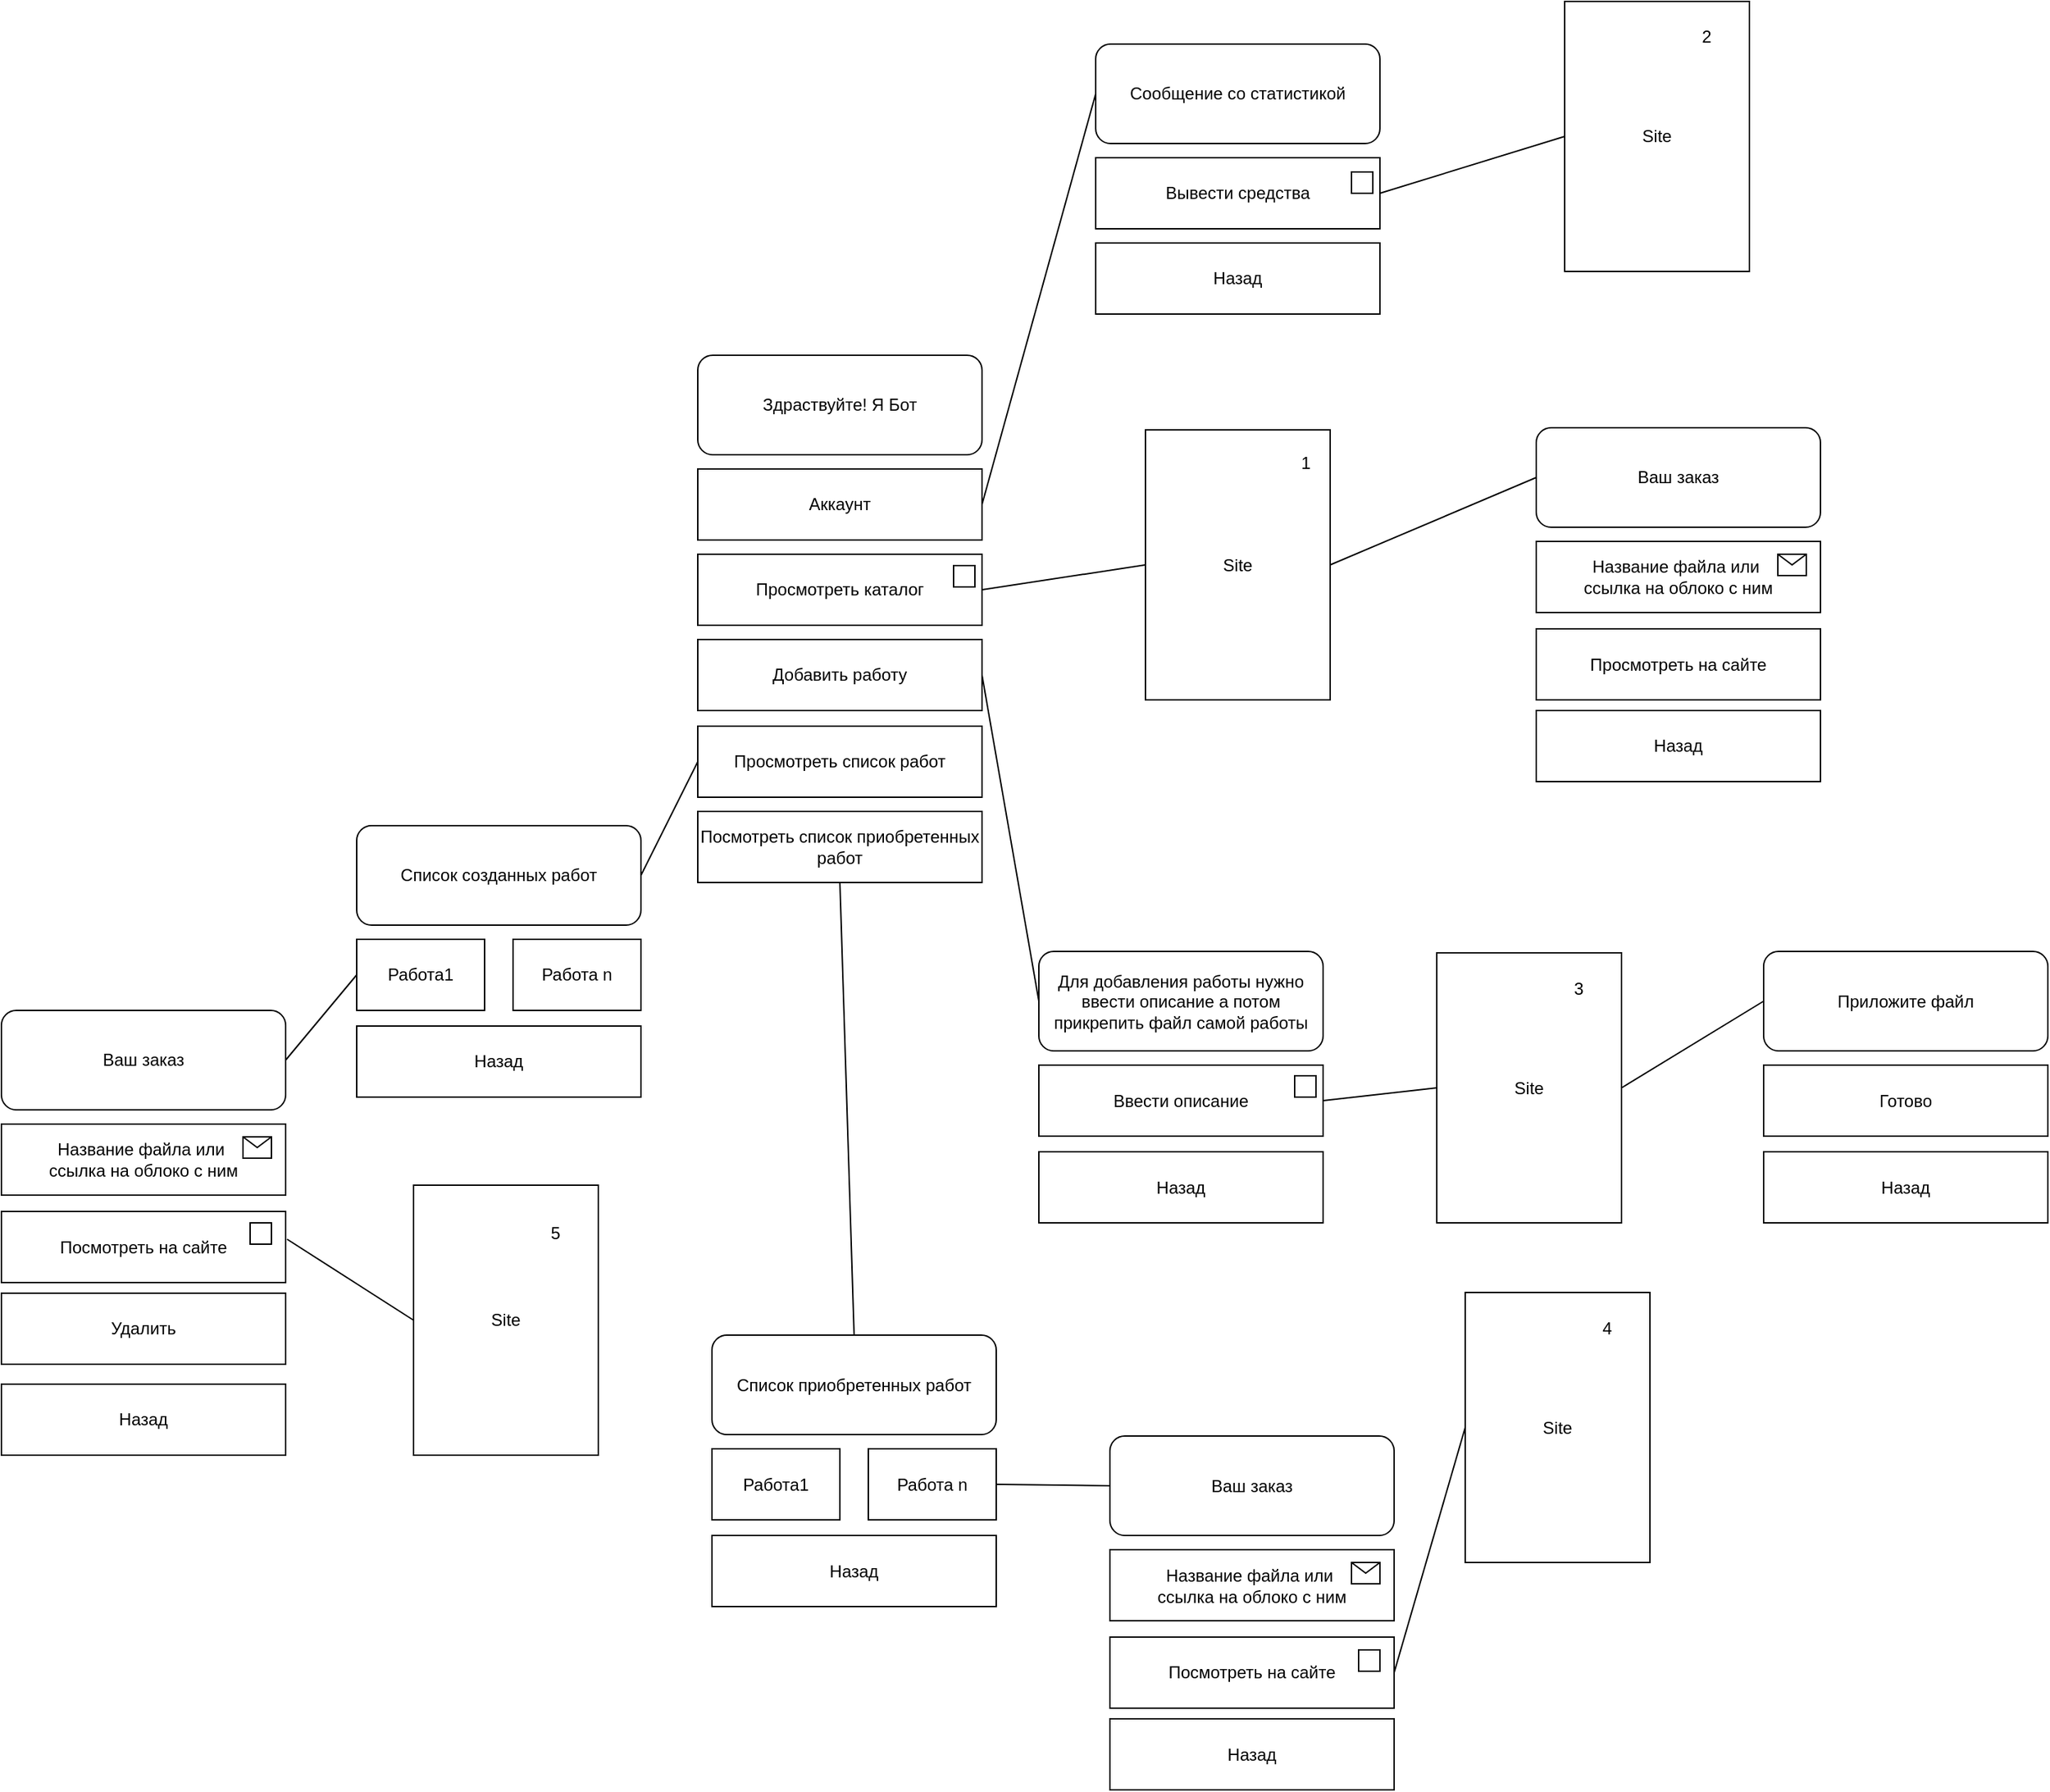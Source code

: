 <mxfile version="20.8.16" type="device"><diagram name="Страница 1" id="390eZxrzat1PsbF7o67I"><mxGraphModel dx="1418" dy="820" grid="1" gridSize="10" guides="1" tooltips="1" connect="1" arrows="1" fold="1" page="1" pageScale="1" pageWidth="2336" pageHeight="1654" math="0" shadow="0"><root><mxCell id="0"/><mxCell id="1" parent="0"/><mxCell id="NE-Kd8gBVw_xMSLPJmwS-1" value="Аккаунт" style="rounded=0;whiteSpace=wrap;html=1;" parent="1" vertex="1"><mxGeometry x="730" y="509" width="200" height="50" as="geometry"/></mxCell><mxCell id="NE-Kd8gBVw_xMSLPJmwS-2" value="Здраствуйте! Я Бот" style="rounded=1;whiteSpace=wrap;html=1;" parent="1" vertex="1"><mxGeometry x="730" y="429" width="200" height="70" as="geometry"/></mxCell><mxCell id="NE-Kd8gBVw_xMSLPJmwS-4" value="Просмотреть каталог" style="rounded=0;whiteSpace=wrap;html=1;" parent="1" vertex="1"><mxGeometry x="730" y="569" width="200" height="50" as="geometry"/></mxCell><mxCell id="NE-Kd8gBVw_xMSLPJmwS-5" value="Добавить работу" style="rounded=0;whiteSpace=wrap;html=1;" parent="1" vertex="1"><mxGeometry x="730" y="629" width="200" height="50" as="geometry"/></mxCell><mxCell id="NE-Kd8gBVw_xMSLPJmwS-8" value="Назад" style="rounded=0;whiteSpace=wrap;html=1;" parent="1" vertex="1"><mxGeometry x="1010" y="350" width="200" height="50" as="geometry"/></mxCell><mxCell id="NE-Kd8gBVw_xMSLPJmwS-9" value="Сообщение со статистикой" style="rounded=1;whiteSpace=wrap;html=1;" parent="1" vertex="1"><mxGeometry x="1010" y="210" width="200" height="70" as="geometry"/></mxCell><mxCell id="NE-Kd8gBVw_xMSLPJmwS-10" value="" style="endArrow=none;html=1;rounded=0;exitX=1;exitY=0.5;exitDx=0;exitDy=0;entryX=0;entryY=0.5;entryDx=0;entryDy=0;" parent="1" source="NE-Kd8gBVw_xMSLPJmwS-1" target="NE-Kd8gBVw_xMSLPJmwS-9" edge="1"><mxGeometry width="50" height="50" relative="1" as="geometry"><mxPoint x="1060" y="520" as="sourcePoint"/><mxPoint x="1110" y="470" as="targetPoint"/></mxGeometry></mxCell><mxCell id="NE-Kd8gBVw_xMSLPJmwS-11" value="" style="whiteSpace=wrap;html=1;aspect=fixed;" parent="1" vertex="1"><mxGeometry x="910" y="577" width="15" height="15" as="geometry"/></mxCell><mxCell id="NE-Kd8gBVw_xMSLPJmwS-13" value="Ввести описание" style="rounded=0;whiteSpace=wrap;html=1;" parent="1" vertex="1"><mxGeometry x="970" y="928.5" width="200" height="50" as="geometry"/></mxCell><mxCell id="NE-Kd8gBVw_xMSLPJmwS-14" value="Для добавления работы нужно ввести описание а потом прикрепить файл самой работы" style="rounded=1;whiteSpace=wrap;html=1;" parent="1" vertex="1"><mxGeometry x="970" y="848.5" width="200" height="70" as="geometry"/></mxCell><mxCell id="NE-Kd8gBVw_xMSLPJmwS-15" value="" style="whiteSpace=wrap;html=1;aspect=fixed;" parent="1" vertex="1"><mxGeometry x="1150" y="936" width="15" height="15" as="geometry"/></mxCell><mxCell id="NE-Kd8gBVw_xMSLPJmwS-16" value="Site" style="rounded=0;whiteSpace=wrap;html=1;" parent="1" vertex="1"><mxGeometry x="1250" y="849.5" width="130" height="190" as="geometry"/></mxCell><mxCell id="NE-Kd8gBVw_xMSLPJmwS-17" value="Назад" style="rounded=0;whiteSpace=wrap;html=1;" parent="1" vertex="1"><mxGeometry x="970" y="989.5" width="200" height="50" as="geometry"/></mxCell><mxCell id="NE-Kd8gBVw_xMSLPJmwS-20" value="Приложите файл" style="rounded=1;whiteSpace=wrap;html=1;" parent="1" vertex="1"><mxGeometry x="1480" y="848.5" width="200" height="70" as="geometry"/></mxCell><mxCell id="NE-Kd8gBVw_xMSLPJmwS-22" value="Назад" style="rounded=0;whiteSpace=wrap;html=1;" parent="1" vertex="1"><mxGeometry x="1480" y="989.5" width="200" height="50" as="geometry"/></mxCell><mxCell id="NE-Kd8gBVw_xMSLPJmwS-23" value="Готово" style="rounded=0;whiteSpace=wrap;html=1;" parent="1" vertex="1"><mxGeometry x="1480" y="928.5" width="200" height="50" as="geometry"/></mxCell><mxCell id="NE-Kd8gBVw_xMSLPJmwS-24" value="" style="endArrow=none;html=1;rounded=0;exitX=1;exitY=0.5;exitDx=0;exitDy=0;entryX=0;entryY=0.5;entryDx=0;entryDy=0;" parent="1" source="NE-Kd8gBVw_xMSLPJmwS-13" target="NE-Kd8gBVw_xMSLPJmwS-16" edge="1"><mxGeometry width="50" height="50" relative="1" as="geometry"><mxPoint x="1280" y="969.5" as="sourcePoint"/><mxPoint x="1330" y="919.5" as="targetPoint"/></mxGeometry></mxCell><mxCell id="NE-Kd8gBVw_xMSLPJmwS-25" value="" style="endArrow=none;html=1;rounded=0;exitX=1;exitY=0.5;exitDx=0;exitDy=0;entryX=0;entryY=0.5;entryDx=0;entryDy=0;" parent="1" source="NE-Kd8gBVw_xMSLPJmwS-16" target="NE-Kd8gBVw_xMSLPJmwS-20" edge="1"><mxGeometry width="50" height="50" relative="1" as="geometry"><mxPoint x="1450" y="1039.5" as="sourcePoint"/><mxPoint x="1500" y="989.5" as="targetPoint"/></mxGeometry></mxCell><mxCell id="NE-Kd8gBVw_xMSLPJmwS-26" value="" style="endArrow=none;html=1;rounded=0;exitX=1;exitY=0.5;exitDx=0;exitDy=0;entryX=0;entryY=0.5;entryDx=0;entryDy=0;" parent="1" source="NE-Kd8gBVw_xMSLPJmwS-5" target="NE-Kd8gBVw_xMSLPJmwS-14" edge="1"><mxGeometry width="50" height="50" relative="1" as="geometry"><mxPoint x="1040" y="930" as="sourcePoint"/><mxPoint x="1090" y="880" as="targetPoint"/></mxGeometry></mxCell><mxCell id="NE-Kd8gBVw_xMSLPJmwS-27" value="Site" style="rounded=0;whiteSpace=wrap;html=1;" parent="1" vertex="1"><mxGeometry x="1045" y="481.5" width="130" height="190" as="geometry"/></mxCell><mxCell id="NE-Kd8gBVw_xMSLPJmwS-28" value="Ваш заказ" style="rounded=1;whiteSpace=wrap;html=1;" parent="1" vertex="1"><mxGeometry x="1320" y="480" width="200" height="70" as="geometry"/></mxCell><mxCell id="NE-Kd8gBVw_xMSLPJmwS-30" value="Название файла или&amp;nbsp;&lt;br&gt;ссылка на облоко с ним" style="rounded=0;whiteSpace=wrap;html=1;" parent="1" vertex="1"><mxGeometry x="1320" y="560" width="200" height="50" as="geometry"/></mxCell><mxCell id="NE-Kd8gBVw_xMSLPJmwS-31" value="" style="shape=message;html=1;html=1;outlineConnect=0;labelPosition=center;verticalLabelPosition=bottom;align=center;verticalAlign=top;" parent="1" vertex="1"><mxGeometry x="1490" y="569" width="20" height="15" as="geometry"/></mxCell><mxCell id="NE-Kd8gBVw_xMSLPJmwS-32" value="Назад" style="rounded=0;whiteSpace=wrap;html=1;" parent="1" vertex="1"><mxGeometry x="1320" y="679" width="200" height="50" as="geometry"/></mxCell><mxCell id="NE-Kd8gBVw_xMSLPJmwS-34" value="Посмотреть список приобретенных работ" style="rounded=0;whiteSpace=wrap;html=1;" parent="1" vertex="1"><mxGeometry x="730" y="750" width="200" height="50" as="geometry"/></mxCell><mxCell id="NE-Kd8gBVw_xMSLPJmwS-35" value="" style="endArrow=none;html=1;rounded=0;exitX=1;exitY=0.5;exitDx=0;exitDy=0;entryX=0;entryY=0.5;entryDx=0;entryDy=0;" parent="1" source="NE-Kd8gBVw_xMSLPJmwS-4" target="NE-Kd8gBVw_xMSLPJmwS-27" edge="1"><mxGeometry width="50" height="50" relative="1" as="geometry"><mxPoint x="740" y="940" as="sourcePoint"/><mxPoint x="790" y="890" as="targetPoint"/></mxGeometry></mxCell><mxCell id="NE-Kd8gBVw_xMSLPJmwS-36" value="" style="endArrow=none;html=1;rounded=0;exitX=1;exitY=0.5;exitDx=0;exitDy=0;entryX=0;entryY=0.5;entryDx=0;entryDy=0;" parent="1" source="NE-Kd8gBVw_xMSLPJmwS-27" target="NE-Kd8gBVw_xMSLPJmwS-28" edge="1"><mxGeometry width="50" height="50" relative="1" as="geometry"><mxPoint x="1210" y="720" as="sourcePoint"/><mxPoint x="1260" y="670" as="targetPoint"/></mxGeometry></mxCell><mxCell id="NE-Kd8gBVw_xMSLPJmwS-37" value="Вывести средства" style="rounded=0;whiteSpace=wrap;html=1;" parent="1" vertex="1"><mxGeometry x="1010" y="290" width="200" height="50" as="geometry"/></mxCell><mxCell id="NE-Kd8gBVw_xMSLPJmwS-38" value="" style="whiteSpace=wrap;html=1;aspect=fixed;" parent="1" vertex="1"><mxGeometry x="1190" y="300" width="15" height="15" as="geometry"/></mxCell><mxCell id="NE-Kd8gBVw_xMSLPJmwS-39" value="Site" style="rounded=0;whiteSpace=wrap;html=1;" parent="1" vertex="1"><mxGeometry x="1340" y="180" width="130" height="190" as="geometry"/></mxCell><mxCell id="NE-Kd8gBVw_xMSLPJmwS-40" value="" style="endArrow=none;html=1;rounded=0;exitX=1;exitY=0.5;exitDx=0;exitDy=0;entryX=0;entryY=0.5;entryDx=0;entryDy=0;" parent="1" source="NE-Kd8gBVw_xMSLPJmwS-37" target="NE-Kd8gBVw_xMSLPJmwS-39" edge="1"><mxGeometry width="50" height="50" relative="1" as="geometry"><mxPoint x="1240" y="450" as="sourcePoint"/><mxPoint x="1290" y="400" as="targetPoint"/></mxGeometry></mxCell><mxCell id="NE-Kd8gBVw_xMSLPJmwS-41" value="Список приобретенных работ" style="rounded=1;whiteSpace=wrap;html=1;" parent="1" vertex="1"><mxGeometry x="740" y="1118.5" width="200" height="70" as="geometry"/></mxCell><mxCell id="NE-Kd8gBVw_xMSLPJmwS-42" value="Назад" style="rounded=0;whiteSpace=wrap;html=1;" parent="1" vertex="1"><mxGeometry x="740" y="1259.5" width="200" height="50" as="geometry"/></mxCell><mxCell id="NE-Kd8gBVw_xMSLPJmwS-43" value="Работа1" style="rounded=0;whiteSpace=wrap;html=1;" parent="1" vertex="1"><mxGeometry x="740" y="1198.5" width="90" height="50" as="geometry"/></mxCell><mxCell id="NE-Kd8gBVw_xMSLPJmwS-44" value="Работа n" style="rounded=0;whiteSpace=wrap;html=1;" parent="1" vertex="1"><mxGeometry x="850" y="1198.5" width="90" height="50" as="geometry"/></mxCell><mxCell id="NE-Kd8gBVw_xMSLPJmwS-45" value="Просмотреть на сайте" style="rounded=0;whiteSpace=wrap;html=1;" parent="1" vertex="1"><mxGeometry x="1320" y="621.5" width="200" height="50" as="geometry"/></mxCell><mxCell id="NE-Kd8gBVw_xMSLPJmwS-46" value="Ваш заказ" style="rounded=1;whiteSpace=wrap;html=1;" parent="1" vertex="1"><mxGeometry x="1020" y="1189.5" width="200" height="70" as="geometry"/></mxCell><mxCell id="NE-Kd8gBVw_xMSLPJmwS-47" value="Название файла или&amp;nbsp;&lt;br&gt;ссылка на облоко с ним" style="rounded=0;whiteSpace=wrap;html=1;" parent="1" vertex="1"><mxGeometry x="1020" y="1269.5" width="200" height="50" as="geometry"/></mxCell><mxCell id="NE-Kd8gBVw_xMSLPJmwS-48" value="" style="shape=message;html=1;html=1;outlineConnect=0;labelPosition=center;verticalLabelPosition=bottom;align=center;verticalAlign=top;" parent="1" vertex="1"><mxGeometry x="1190" y="1278.5" width="20" height="15" as="geometry"/></mxCell><mxCell id="NE-Kd8gBVw_xMSLPJmwS-49" value="Назад" style="rounded=0;whiteSpace=wrap;html=1;" parent="1" vertex="1"><mxGeometry x="1020" y="1388.5" width="200" height="50" as="geometry"/></mxCell><mxCell id="NE-Kd8gBVw_xMSLPJmwS-50" value="Посмотреть на сайте" style="rounded=0;whiteSpace=wrap;html=1;" parent="1" vertex="1"><mxGeometry x="1020" y="1331" width="200" height="50" as="geometry"/></mxCell><mxCell id="NE-Kd8gBVw_xMSLPJmwS-51" value="" style="endArrow=none;html=1;rounded=0;exitX=1;exitY=0.5;exitDx=0;exitDy=0;entryX=0;entryY=0.5;entryDx=0;entryDy=0;" parent="1" source="NE-Kd8gBVw_xMSLPJmwS-44" target="NE-Kd8gBVw_xMSLPJmwS-46" edge="1"><mxGeometry width="50" height="50" relative="1" as="geometry"><mxPoint x="860" y="1358.5" as="sourcePoint"/><mxPoint x="910" y="1308.5" as="targetPoint"/></mxGeometry></mxCell><mxCell id="NE-Kd8gBVw_xMSLPJmwS-52" value="" style="endArrow=none;html=1;rounded=0;entryX=0.5;entryY=1;entryDx=0;entryDy=0;exitX=0.5;exitY=0;exitDx=0;exitDy=0;" parent="1" source="NE-Kd8gBVw_xMSLPJmwS-41" target="NE-Kd8gBVw_xMSLPJmwS-34" edge="1"><mxGeometry width="50" height="50" relative="1" as="geometry"><mxPoint x="640" y="958.5" as="sourcePoint"/><mxPoint x="690" y="908.5" as="targetPoint"/></mxGeometry></mxCell><mxCell id="NE-Kd8gBVw_xMSLPJmwS-53" value="Список созданных работ" style="rounded=1;whiteSpace=wrap;html=1;" parent="1" vertex="1"><mxGeometry x="490" y="760" width="200" height="70" as="geometry"/></mxCell><mxCell id="NE-Kd8gBVw_xMSLPJmwS-54" value="Назад" style="rounded=0;whiteSpace=wrap;html=1;" parent="1" vertex="1"><mxGeometry x="490" y="901" width="200" height="50" as="geometry"/></mxCell><mxCell id="NE-Kd8gBVw_xMSLPJmwS-55" value="Работа1" style="rounded=0;whiteSpace=wrap;html=1;" parent="1" vertex="1"><mxGeometry x="490" y="840" width="90" height="50" as="geometry"/></mxCell><mxCell id="NE-Kd8gBVw_xMSLPJmwS-56" value="Работа n" style="rounded=0;whiteSpace=wrap;html=1;" parent="1" vertex="1"><mxGeometry x="600" y="840" width="90" height="50" as="geometry"/></mxCell><mxCell id="NE-Kd8gBVw_xMSLPJmwS-57" value="Ваш заказ" style="rounded=1;whiteSpace=wrap;html=1;" parent="1" vertex="1"><mxGeometry x="240" y="890" width="200" height="70" as="geometry"/></mxCell><mxCell id="NE-Kd8gBVw_xMSLPJmwS-58" value="Название файла или&amp;nbsp;&lt;br&gt;ссылка на облоко с ним" style="rounded=0;whiteSpace=wrap;html=1;" parent="1" vertex="1"><mxGeometry x="240" y="970" width="200" height="50" as="geometry"/></mxCell><mxCell id="NE-Kd8gBVw_xMSLPJmwS-59" value="" style="shape=message;html=1;html=1;outlineConnect=0;labelPosition=center;verticalLabelPosition=bottom;align=center;verticalAlign=top;" parent="1" vertex="1"><mxGeometry x="410" y="979" width="20" height="15" as="geometry"/></mxCell><mxCell id="NE-Kd8gBVw_xMSLPJmwS-60" value="Удалить" style="rounded=0;whiteSpace=wrap;html=1;" parent="1" vertex="1"><mxGeometry x="240" y="1089" width="200" height="50" as="geometry"/></mxCell><mxCell id="NE-Kd8gBVw_xMSLPJmwS-61" value="Посмотреть на сайте" style="rounded=0;whiteSpace=wrap;html=1;" parent="1" vertex="1"><mxGeometry x="240" y="1031.5" width="200" height="50" as="geometry"/></mxCell><mxCell id="NE-Kd8gBVw_xMSLPJmwS-62" value="Назад" style="rounded=0;whiteSpace=wrap;html=1;" parent="1" vertex="1"><mxGeometry x="240" y="1153" width="200" height="50" as="geometry"/></mxCell><mxCell id="NE-Kd8gBVw_xMSLPJmwS-63" value="" style="endArrow=none;html=1;rounded=0;entryX=0;entryY=0.5;entryDx=0;entryDy=0;exitX=1;exitY=0.5;exitDx=0;exitDy=0;" parent="1" source="NE-Kd8gBVw_xMSLPJmwS-57" target="NE-Kd8gBVw_xMSLPJmwS-55" edge="1"><mxGeometry width="50" height="50" relative="1" as="geometry"><mxPoint x="490" y="1068.5" as="sourcePoint"/><mxPoint x="540" y="1018.5" as="targetPoint"/></mxGeometry></mxCell><mxCell id="NE-Kd8gBVw_xMSLPJmwS-64" value="" style="endArrow=none;html=1;rounded=0;exitX=1;exitY=0.5;exitDx=0;exitDy=0;entryX=0;entryY=0.5;entryDx=0;entryDy=0;" parent="1" source="NE-Kd8gBVw_xMSLPJmwS-53" target="g9vcc_frDzCoc9vuD2az-1" edge="1"><mxGeometry width="50" height="50" relative="1" as="geometry"><mxPoint x="740" y="958.5" as="sourcePoint"/><mxPoint x="790" y="908.5" as="targetPoint"/></mxGeometry></mxCell><mxCell id="g9vcc_frDzCoc9vuD2az-1" value="Просмотреть список работ" style="rounded=0;whiteSpace=wrap;html=1;" parent="1" vertex="1"><mxGeometry x="730" y="690" width="200" height="50" as="geometry"/></mxCell><mxCell id="nZt82SgX9CC3jfWPpcbC-1" value="" style="whiteSpace=wrap;html=1;aspect=fixed;" parent="1" vertex="1"><mxGeometry x="415" y="1039.5" width="15" height="15" as="geometry"/></mxCell><mxCell id="nZt82SgX9CC3jfWPpcbC-2" value="" style="whiteSpace=wrap;html=1;aspect=fixed;" parent="1" vertex="1"><mxGeometry x="1195" y="1340" width="15" height="15" as="geometry"/></mxCell><mxCell id="nZt82SgX9CC3jfWPpcbC-3" value="Site" style="rounded=0;whiteSpace=wrap;html=1;" parent="1" vertex="1"><mxGeometry x="530" y="1013" width="130" height="190" as="geometry"/></mxCell><mxCell id="nZt82SgX9CC3jfWPpcbC-4" value="Site" style="rounded=0;whiteSpace=wrap;html=1;" parent="1" vertex="1"><mxGeometry x="1270" y="1088.5" width="130" height="190" as="geometry"/></mxCell><mxCell id="nZt82SgX9CC3jfWPpcbC-5" value="" style="endArrow=none;html=1;rounded=0;exitX=1;exitY=0.5;exitDx=0;exitDy=0;entryX=0;entryY=0.5;entryDx=0;entryDy=0;endFill=0;" parent="1" source="NE-Kd8gBVw_xMSLPJmwS-50" target="nZt82SgX9CC3jfWPpcbC-4" edge="1"><mxGeometry width="50" height="50" relative="1" as="geometry"><mxPoint x="1280" y="1380" as="sourcePoint"/><mxPoint x="1330" y="1330" as="targetPoint"/></mxGeometry></mxCell><mxCell id="nZt82SgX9CC3jfWPpcbC-6" value="" style="endArrow=none;html=1;rounded=0;exitX=1.005;exitY=0.39;exitDx=0;exitDy=0;exitPerimeter=0;entryX=0;entryY=0.5;entryDx=0;entryDy=0;endFill=0;" parent="1" source="NE-Kd8gBVw_xMSLPJmwS-61" target="nZt82SgX9CC3jfWPpcbC-3" edge="1"><mxGeometry width="50" height="50" relative="1" as="geometry"><mxPoint x="840" y="1080" as="sourcePoint"/><mxPoint x="890" y="1030" as="targetPoint"/></mxGeometry></mxCell><mxCell id="FiGKrrVdbk9qMqvWw7G0-1" value="1" style="text;html=1;strokeColor=none;fillColor=none;align=center;verticalAlign=middle;whiteSpace=wrap;rounded=0;" vertex="1" parent="1"><mxGeometry x="1128" y="490" width="60" height="30" as="geometry"/></mxCell><mxCell id="FiGKrrVdbk9qMqvWw7G0-2" value="2" style="text;html=1;strokeColor=none;fillColor=none;align=center;verticalAlign=middle;whiteSpace=wrap;rounded=0;" vertex="1" parent="1"><mxGeometry x="1410" y="190" width="60" height="30" as="geometry"/></mxCell><mxCell id="FiGKrrVdbk9qMqvWw7G0-4" value="3" style="text;html=1;strokeColor=none;fillColor=none;align=center;verticalAlign=middle;whiteSpace=wrap;rounded=0;" vertex="1" parent="1"><mxGeometry x="1320" y="860" width="60" height="30" as="geometry"/></mxCell><mxCell id="FiGKrrVdbk9qMqvWw7G0-5" value="4" style="text;html=1;strokeColor=none;fillColor=none;align=center;verticalAlign=middle;whiteSpace=wrap;rounded=0;" vertex="1" parent="1"><mxGeometry x="1340" y="1099" width="60" height="30" as="geometry"/></mxCell><mxCell id="FiGKrrVdbk9qMqvWw7G0-6" value="5" style="text;html=1;strokeColor=none;fillColor=none;align=center;verticalAlign=middle;whiteSpace=wrap;rounded=0;" vertex="1" parent="1"><mxGeometry x="600" y="1031.5" width="60" height="30" as="geometry"/></mxCell></root></mxGraphModel></diagram></mxfile>